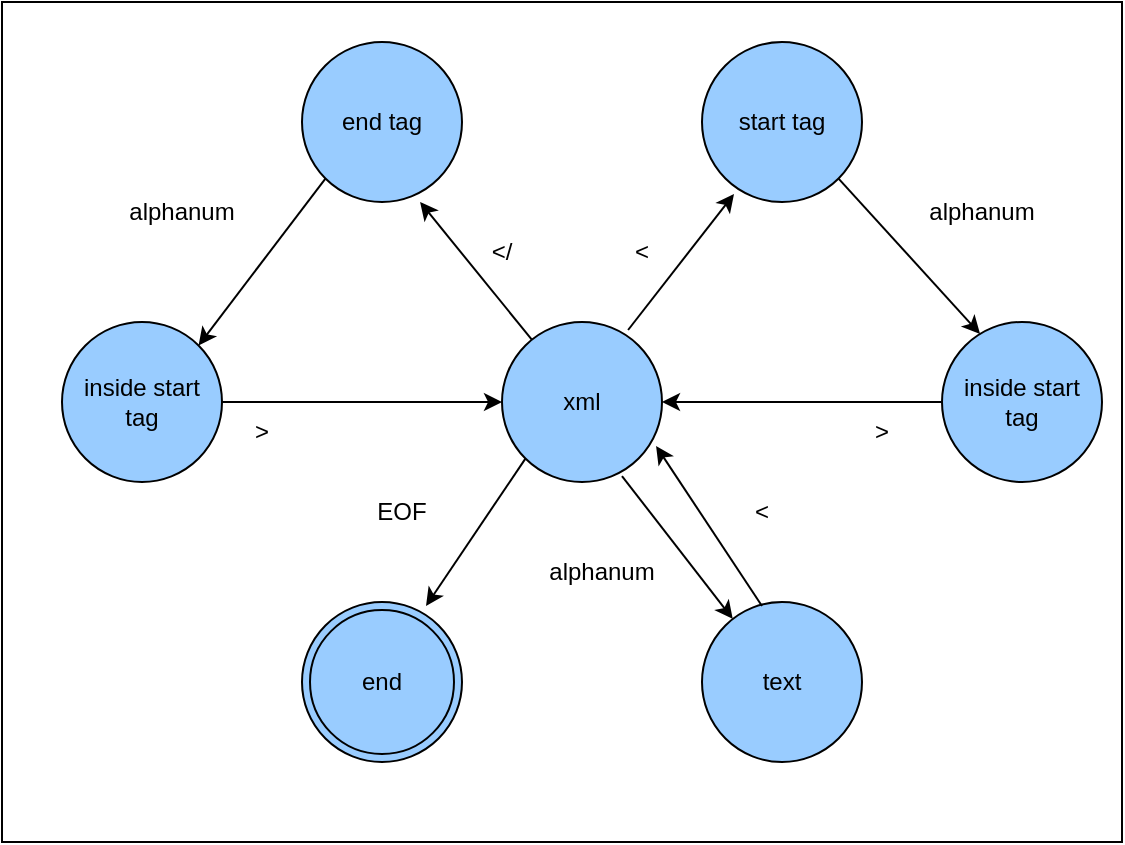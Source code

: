 <mxfile>
    <diagram name="Strona-1" id="OwCnXxqfontuXO-HKkRy">
        <mxGraphModel dx="1849" dy="787" grid="1" gridSize="10" guides="1" tooltips="1" connect="1" arrows="1" fold="1" page="1" pageScale="1" pageWidth="827" pageHeight="1169" math="0" shadow="0">
            <root>
                <mxCell id="0"/>
                <mxCell id="1" parent="0"/>
                <mxCell id="2" value="" style="rounded=0;whiteSpace=wrap;html=1;fillColor=#FFFFFF;" vertex="1" parent="1">
                    <mxGeometry x="-30" y="100" width="560" height="420" as="geometry"/>
                </mxCell>
                <mxCell id="lPWVYIPGNEdsureB9KCT-1" value="xml" style="ellipse;whiteSpace=wrap;html=1;aspect=fixed;fillColor=#99CCFF;fontColor=#000000;" parent="1" vertex="1">
                    <mxGeometry x="220" y="260" width="80" height="80" as="geometry"/>
                </mxCell>
                <mxCell id="lPWVYIPGNEdsureB9KCT-2" value="start tag" style="ellipse;whiteSpace=wrap;html=1;aspect=fixed;fillColor=#99CCFF;fontColor=#000000;" parent="1" vertex="1">
                    <mxGeometry x="320" y="120" width="80" height="80" as="geometry"/>
                </mxCell>
                <mxCell id="lPWVYIPGNEdsureB9KCT-3" value="inside start tag" style="ellipse;whiteSpace=wrap;html=1;aspect=fixed;fillColor=#99CCFF;fontColor=#000000;" parent="1" vertex="1">
                    <mxGeometry x="440" y="260" width="80" height="80" as="geometry"/>
                </mxCell>
                <mxCell id="lPWVYIPGNEdsureB9KCT-4" value="end tag" style="ellipse;whiteSpace=wrap;html=1;aspect=fixed;fillColor=#99CCFF;fontColor=#000000;" parent="1" vertex="1">
                    <mxGeometry x="120" y="120" width="80" height="80" as="geometry"/>
                </mxCell>
                <mxCell id="lPWVYIPGNEdsureB9KCT-5" value="text" style="ellipse;whiteSpace=wrap;html=1;aspect=fixed;fillColor=#99CCFF;fontColor=#000000;" parent="1" vertex="1">
                    <mxGeometry x="320" y="400" width="80" height="80" as="geometry"/>
                </mxCell>
                <mxCell id="lPWVYIPGNEdsureB9KCT-10" value="" style="endArrow=classic;html=1;rounded=0;exitX=0;exitY=1;exitDx=0;exitDy=0;entryX=0.775;entryY=0.025;entryDx=0;entryDy=0;entryPerimeter=0;strokeColor=#000000;" parent="1" source="lPWVYIPGNEdsureB9KCT-1" target="lPWVYIPGNEdsureB9KCT-12" edge="1">
                    <mxGeometry width="50" height="50" relative="1" as="geometry">
                        <mxPoint x="390" y="410" as="sourcePoint"/>
                        <mxPoint x="182" y="406" as="targetPoint"/>
                    </mxGeometry>
                </mxCell>
                <mxCell id="lPWVYIPGNEdsureB9KCT-11" value="" style="endArrow=classic;html=1;rounded=0;exitX=1;exitY=1;exitDx=0;exitDy=0;entryX=0.238;entryY=0.075;entryDx=0;entryDy=0;entryPerimeter=0;strokeColor=#000000;" parent="1" source="lPWVYIPGNEdsureB9KCT-2" target="lPWVYIPGNEdsureB9KCT-3" edge="1">
                    <mxGeometry width="50" height="50" relative="1" as="geometry">
                        <mxPoint x="480" y="150" as="sourcePoint"/>
                        <mxPoint x="560" y="200" as="targetPoint"/>
                    </mxGeometry>
                </mxCell>
                <mxCell id="lPWVYIPGNEdsureB9KCT-12" value="end" style="ellipse;shape=doubleEllipse;whiteSpace=wrap;html=1;aspect=fixed;fillColor=#99CCFF;fontColor=#000000;" parent="1" vertex="1">
                    <mxGeometry x="120" y="400" width="80" height="80" as="geometry"/>
                </mxCell>
                <mxCell id="lPWVYIPGNEdsureB9KCT-13" value="" style="endArrow=classic;html=1;rounded=0;exitX=0;exitY=0.5;exitDx=0;exitDy=0;entryX=1;entryY=0.5;entryDx=0;entryDy=0;strokeColor=#000000;" parent="1" source="lPWVYIPGNEdsureB9KCT-3" target="lPWVYIPGNEdsureB9KCT-1" edge="1">
                    <mxGeometry width="50" height="50" relative="1" as="geometry">
                        <mxPoint x="580" y="440" as="sourcePoint"/>
                        <mxPoint x="660" y="490" as="targetPoint"/>
                    </mxGeometry>
                </mxCell>
                <mxCell id="lPWVYIPGNEdsureB9KCT-15" value="" style="endArrow=classic;html=1;rounded=0;entryX=0.738;entryY=1;entryDx=0;entryDy=0;entryPerimeter=0;strokeColor=#000000;" parent="1" source="lPWVYIPGNEdsureB9KCT-1" target="lPWVYIPGNEdsureB9KCT-4" edge="1">
                    <mxGeometry width="50" height="50" relative="1" as="geometry">
                        <mxPoint x="60" y="220" as="sourcePoint"/>
                        <mxPoint x="140" y="270" as="targetPoint"/>
                    </mxGeometry>
                </mxCell>
                <mxCell id="lPWVYIPGNEdsureB9KCT-16" value="" style="endArrow=classic;html=1;rounded=0;exitX=0.788;exitY=0.05;exitDx=0;exitDy=0;exitPerimeter=0;entryX=0.2;entryY=0.95;entryDx=0;entryDy=0;entryPerimeter=0;strokeColor=#000000;" parent="1" source="lPWVYIPGNEdsureB9KCT-1" target="lPWVYIPGNEdsureB9KCT-2" edge="1">
                    <mxGeometry width="50" height="50" relative="1" as="geometry">
                        <mxPoint x="334" y="240" as="sourcePoint"/>
                        <mxPoint x="414" y="290" as="targetPoint"/>
                    </mxGeometry>
                </mxCell>
                <mxCell id="lPWVYIPGNEdsureB9KCT-17" value="" style="endArrow=classic;html=1;rounded=0;exitX=0.375;exitY=0.025;exitDx=0;exitDy=0;exitPerimeter=0;entryX=0.963;entryY=0.775;entryDx=0;entryDy=0;entryPerimeter=0;strokeColor=#000000;" parent="1" source="lPWVYIPGNEdsureB9KCT-5" target="lPWVYIPGNEdsureB9KCT-1" edge="1">
                    <mxGeometry width="50" height="50" relative="1" as="geometry">
                        <mxPoint x="410" y="360" as="sourcePoint"/>
                        <mxPoint x="490" y="410" as="targetPoint"/>
                    </mxGeometry>
                </mxCell>
                <mxCell id="lPWVYIPGNEdsureB9KCT-18" value="" style="endArrow=classic;html=1;rounded=0;exitX=0.75;exitY=0.963;exitDx=0;exitDy=0;exitPerimeter=0;strokeColor=#000000;" parent="1" source="lPWVYIPGNEdsureB9KCT-1" target="lPWVYIPGNEdsureB9KCT-5" edge="1">
                    <mxGeometry width="50" height="50" relative="1" as="geometry">
                        <mxPoint x="330" y="380" as="sourcePoint"/>
                        <mxPoint x="410" y="430" as="targetPoint"/>
                    </mxGeometry>
                </mxCell>
                <mxCell id="lPWVYIPGNEdsureB9KCT-20" value="inside start tag" style="ellipse;whiteSpace=wrap;html=1;aspect=fixed;fillColor=#99CCFF;fontColor=#000000;" parent="1" vertex="1">
                    <mxGeometry y="260" width="80" height="80" as="geometry"/>
                </mxCell>
                <mxCell id="lPWVYIPGNEdsureB9KCT-21" value="" style="endArrow=classic;html=1;rounded=0;exitX=1;exitY=0.5;exitDx=0;exitDy=0;entryX=0;entryY=0.5;entryDx=0;entryDy=0;strokeColor=#000000;" parent="1" source="lPWVYIPGNEdsureB9KCT-20" target="lPWVYIPGNEdsureB9KCT-1" edge="1">
                    <mxGeometry width="50" height="50" relative="1" as="geometry">
                        <mxPoint x="210" y="330" as="sourcePoint"/>
                        <mxPoint x="70" y="330" as="targetPoint"/>
                    </mxGeometry>
                </mxCell>
                <mxCell id="lPWVYIPGNEdsureB9KCT-22" value="" style="endArrow=classic;html=1;rounded=0;exitX=0;exitY=1;exitDx=0;exitDy=0;entryX=1;entryY=0;entryDx=0;entryDy=0;strokeColor=#000000;" parent="1" source="lPWVYIPGNEdsureB9KCT-4" target="lPWVYIPGNEdsureB9KCT-20" edge="1">
                    <mxGeometry width="50" height="50" relative="1" as="geometry">
                        <mxPoint x="398" y="198" as="sourcePoint"/>
                        <mxPoint x="469" y="276" as="targetPoint"/>
                    </mxGeometry>
                </mxCell>
                <mxCell id="lPWVYIPGNEdsureB9KCT-23" value="EOF" style="text;html=1;align=center;verticalAlign=middle;whiteSpace=wrap;rounded=0;fontColor=#000000;" parent="1" vertex="1">
                    <mxGeometry x="140" y="340" width="60" height="30" as="geometry"/>
                </mxCell>
                <mxCell id="lPWVYIPGNEdsureB9KCT-26" value="&amp;lt;/" style="text;html=1;align=center;verticalAlign=middle;whiteSpace=wrap;rounded=0;fontColor=#000000;" parent="1" vertex="1">
                    <mxGeometry x="190" y="210" width="60" height="30" as="geometry"/>
                </mxCell>
                <mxCell id="lPWVYIPGNEdsureB9KCT-27" value="&amp;lt;" style="text;html=1;align=center;verticalAlign=middle;whiteSpace=wrap;rounded=0;fontColor=#000000;" parent="1" vertex="1">
                    <mxGeometry x="260" y="210" width="60" height="30" as="geometry"/>
                </mxCell>
                <mxCell id="lPWVYIPGNEdsureB9KCT-28" value="alphanum" style="text;html=1;align=center;verticalAlign=middle;whiteSpace=wrap;rounded=0;fontColor=#000000;" parent="1" vertex="1">
                    <mxGeometry x="430" y="190" width="60" height="30" as="geometry"/>
                </mxCell>
                <mxCell id="lPWVYIPGNEdsureB9KCT-29" value="alphanum" style="text;html=1;align=center;verticalAlign=middle;whiteSpace=wrap;rounded=0;fontColor=#000000;" parent="1" vertex="1">
                    <mxGeometry x="30" y="190" width="60" height="30" as="geometry"/>
                </mxCell>
                <mxCell id="lPWVYIPGNEdsureB9KCT-30" value="alphanum" style="text;html=1;align=center;verticalAlign=middle;whiteSpace=wrap;rounded=0;fontColor=#000000;" parent="1" vertex="1">
                    <mxGeometry x="240" y="370" width="60" height="30" as="geometry"/>
                </mxCell>
                <mxCell id="lPWVYIPGNEdsureB9KCT-31" value="&amp;lt;" style="text;html=1;align=center;verticalAlign=middle;whiteSpace=wrap;rounded=0;fontColor=#000000;" parent="1" vertex="1">
                    <mxGeometry x="320" y="340" width="60" height="30" as="geometry"/>
                </mxCell>
                <mxCell id="lPWVYIPGNEdsureB9KCT-32" value="&amp;gt;" style="text;html=1;align=center;verticalAlign=middle;whiteSpace=wrap;rounded=0;fontColor=#000000;" parent="1" vertex="1">
                    <mxGeometry x="380" y="300" width="60" height="30" as="geometry"/>
                </mxCell>
                <mxCell id="lPWVYIPGNEdsureB9KCT-33" value="&amp;gt;" style="text;html=1;align=center;verticalAlign=middle;whiteSpace=wrap;rounded=0;fontColor=#000000;" parent="1" vertex="1">
                    <mxGeometry x="70" y="300" width="60" height="30" as="geometry"/>
                </mxCell>
            </root>
        </mxGraphModel>
    </diagram>
</mxfile>